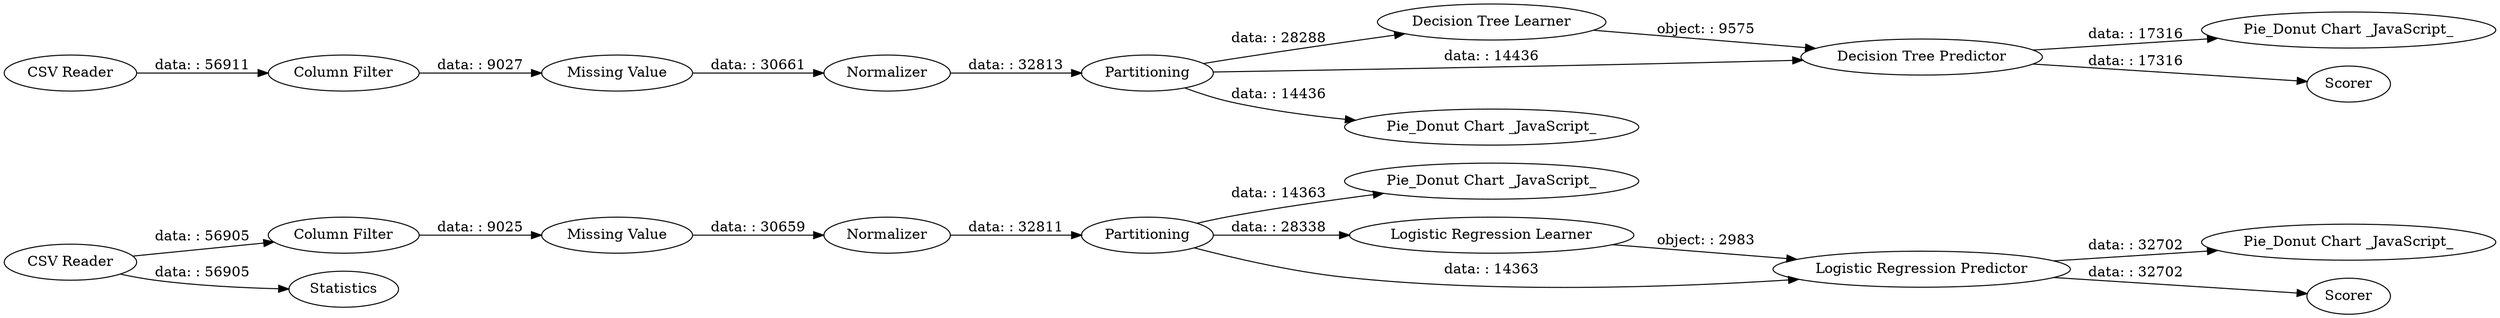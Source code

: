 digraph {
	"5560696076833899814_9" [label="Pie_Donut Chart _JavaScript_"]
	"5560696076833899814_1" [label="CSV Reader"]
	"5560696076833899814_16" [label="Decision Tree Learner"]
	"5560696076833899814_2" [label="Column Filter"]
	"5560696076833899814_20" [label="Pie_Donut Chart _JavaScript_"]
	"5560696076833899814_12" [label="Column Filter"]
	"5560696076833899814_4" [label=Normalizer]
	"5560696076833899814_10" [label="Pie_Donut Chart _JavaScript_"]
	"5560696076833899814_21" [label=Statistics]
	"5560696076833899814_17" [label="Decision Tree Predictor"]
	"5560696076833899814_3" [label="Missing Value"]
	"5560696076833899814_11" [label="CSV Reader"]
	"5560696076833899814_6" [label="Logistic Regression Learner"]
	"5560696076833899814_8" [label=Scorer]
	"5560696076833899814_18" [label=Scorer]
	"5560696076833899814_14" [label=Normalizer]
	"5560696076833899814_5" [label=Partitioning]
	"5560696076833899814_7" [label="Logistic Regression Predictor"]
	"5560696076833899814_15" [label=Partitioning]
	"5560696076833899814_13" [label="Missing Value"]
	"5560696076833899814_19" [label="Pie_Donut Chart _JavaScript_"]
	"5560696076833899814_7" -> "5560696076833899814_9" [label="data: : 32702"]
	"5560696076833899814_14" -> "5560696076833899814_15" [label="data: : 32813"]
	"5560696076833899814_1" -> "5560696076833899814_21" [label="data: : 56905"]
	"5560696076833899814_7" -> "5560696076833899814_8" [label="data: : 32702"]
	"5560696076833899814_2" -> "5560696076833899814_3" [label="data: : 9025"]
	"5560696076833899814_15" -> "5560696076833899814_17" [label="data: : 14436"]
	"5560696076833899814_17" -> "5560696076833899814_20" [label="data: : 17316"]
	"5560696076833899814_5" -> "5560696076833899814_10" [label="data: : 14363"]
	"5560696076833899814_12" -> "5560696076833899814_13" [label="data: : 9027"]
	"5560696076833899814_3" -> "5560696076833899814_4" [label="data: : 30659"]
	"5560696076833899814_17" -> "5560696076833899814_18" [label="data: : 17316"]
	"5560696076833899814_1" -> "5560696076833899814_2" [label="data: : 56905"]
	"5560696076833899814_5" -> "5560696076833899814_7" [label="data: : 14363"]
	"5560696076833899814_5" -> "5560696076833899814_6" [label="data: : 28338"]
	"5560696076833899814_4" -> "5560696076833899814_5" [label="data: : 32811"]
	"5560696076833899814_13" -> "5560696076833899814_14" [label="data: : 30661"]
	"5560696076833899814_16" -> "5560696076833899814_17" [label="object: : 9575"]
	"5560696076833899814_11" -> "5560696076833899814_12" [label="data: : 56911"]
	"5560696076833899814_15" -> "5560696076833899814_19" [label="data: : 14436"]
	"5560696076833899814_6" -> "5560696076833899814_7" [label="object: : 2983"]
	"5560696076833899814_15" -> "5560696076833899814_16" [label="data: : 28288"]
	rankdir=LR
}
